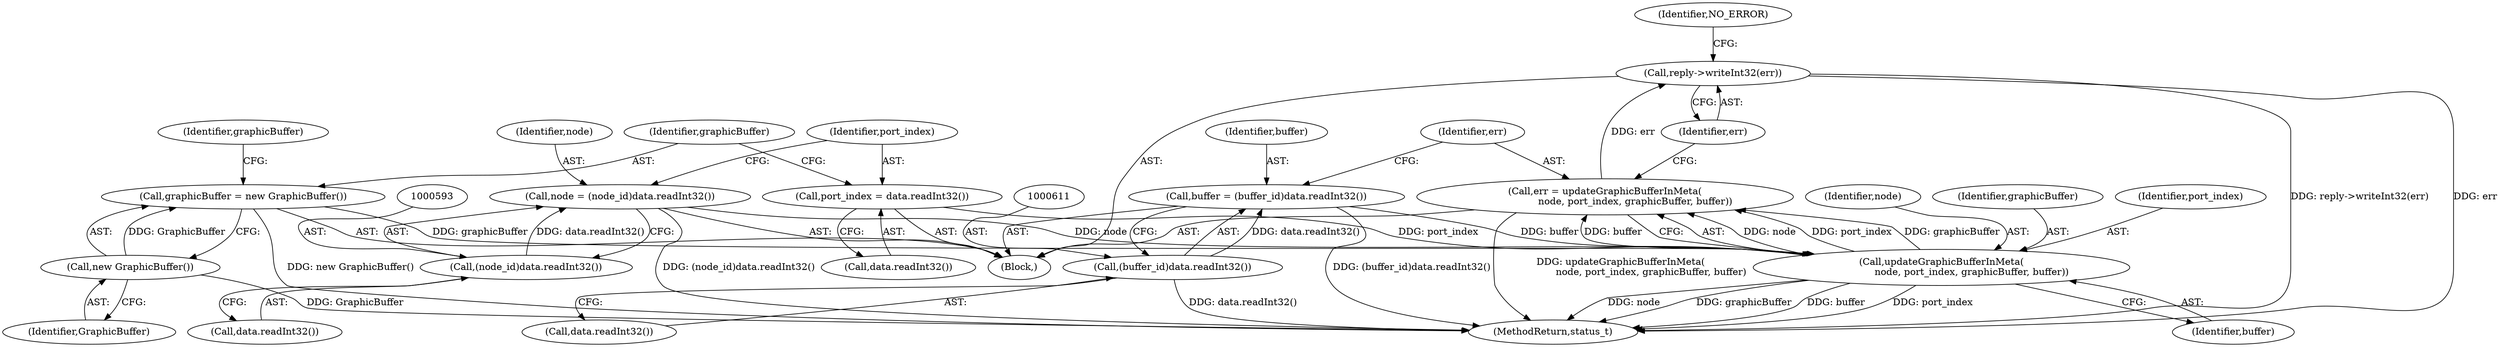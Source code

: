 digraph "0_Android_8d87321b704cb3f88e8cae668937d001fd63d5e3@API" {
"1000621" [label="(Call,reply->writeInt32(err))"];
"1000614" [label="(Call,err = updateGraphicBufferInMeta(\n                    node, port_index, graphicBuffer, buffer))"];
"1000616" [label="(Call,updateGraphicBufferInMeta(\n                    node, port_index, graphicBuffer, buffer))"];
"1000590" [label="(Call,node = (node_id)data.readInt32())"];
"1000592" [label="(Call,(node_id)data.readInt32())"];
"1000596" [label="(Call,port_index = data.readInt32())"];
"1000600" [label="(Call,graphicBuffer = new GraphicBuffer())"];
"1000602" [label="(Call,new GraphicBuffer())"];
"1000608" [label="(Call,buffer = (buffer_id)data.readInt32())"];
"1000610" [label="(Call,(buffer_id)data.readInt32())"];
"1000621" [label="(Call,reply->writeInt32(err))"];
"1001207" [label="(MethodReturn,status_t)"];
"1000615" [label="(Identifier,err)"];
"1000584" [label="(Block,)"];
"1000600" [label="(Call,graphicBuffer = new GraphicBuffer())"];
"1000598" [label="(Call,data.readInt32())"];
"1000602" [label="(Call,new GraphicBuffer())"];
"1000617" [label="(Identifier,node)"];
"1000594" [label="(Call,data.readInt32())"];
"1000591" [label="(Identifier,node)"];
"1000601" [label="(Identifier,graphicBuffer)"];
"1000619" [label="(Identifier,graphicBuffer)"];
"1000597" [label="(Identifier,port_index)"];
"1000612" [label="(Call,data.readInt32())"];
"1000608" [label="(Call,buffer = (buffer_id)data.readInt32())"];
"1000603" [label="(Identifier,GraphicBuffer)"];
"1000622" [label="(Identifier,err)"];
"1000590" [label="(Call,node = (node_id)data.readInt32())"];
"1000606" [label="(Identifier,graphicBuffer)"];
"1000624" [label="(Identifier,NO_ERROR)"];
"1000596" [label="(Call,port_index = data.readInt32())"];
"1000616" [label="(Call,updateGraphicBufferInMeta(\n                    node, port_index, graphicBuffer, buffer))"];
"1000592" [label="(Call,(node_id)data.readInt32())"];
"1000618" [label="(Identifier,port_index)"];
"1000610" [label="(Call,(buffer_id)data.readInt32())"];
"1000609" [label="(Identifier,buffer)"];
"1000614" [label="(Call,err = updateGraphicBufferInMeta(\n                    node, port_index, graphicBuffer, buffer))"];
"1000620" [label="(Identifier,buffer)"];
"1000621" -> "1000584"  [label="AST: "];
"1000621" -> "1000622"  [label="CFG: "];
"1000622" -> "1000621"  [label="AST: "];
"1000624" -> "1000621"  [label="CFG: "];
"1000621" -> "1001207"  [label="DDG: err"];
"1000621" -> "1001207"  [label="DDG: reply->writeInt32(err)"];
"1000614" -> "1000621"  [label="DDG: err"];
"1000614" -> "1000584"  [label="AST: "];
"1000614" -> "1000616"  [label="CFG: "];
"1000615" -> "1000614"  [label="AST: "];
"1000616" -> "1000614"  [label="AST: "];
"1000622" -> "1000614"  [label="CFG: "];
"1000614" -> "1001207"  [label="DDG: updateGraphicBufferInMeta(\n                    node, port_index, graphicBuffer, buffer)"];
"1000616" -> "1000614"  [label="DDG: node"];
"1000616" -> "1000614"  [label="DDG: port_index"];
"1000616" -> "1000614"  [label="DDG: graphicBuffer"];
"1000616" -> "1000614"  [label="DDG: buffer"];
"1000616" -> "1000620"  [label="CFG: "];
"1000617" -> "1000616"  [label="AST: "];
"1000618" -> "1000616"  [label="AST: "];
"1000619" -> "1000616"  [label="AST: "];
"1000620" -> "1000616"  [label="AST: "];
"1000616" -> "1001207"  [label="DDG: port_index"];
"1000616" -> "1001207"  [label="DDG: node"];
"1000616" -> "1001207"  [label="DDG: graphicBuffer"];
"1000616" -> "1001207"  [label="DDG: buffer"];
"1000590" -> "1000616"  [label="DDG: node"];
"1000596" -> "1000616"  [label="DDG: port_index"];
"1000600" -> "1000616"  [label="DDG: graphicBuffer"];
"1000608" -> "1000616"  [label="DDG: buffer"];
"1000590" -> "1000584"  [label="AST: "];
"1000590" -> "1000592"  [label="CFG: "];
"1000591" -> "1000590"  [label="AST: "];
"1000592" -> "1000590"  [label="AST: "];
"1000597" -> "1000590"  [label="CFG: "];
"1000590" -> "1001207"  [label="DDG: (node_id)data.readInt32()"];
"1000592" -> "1000590"  [label="DDG: data.readInt32()"];
"1000592" -> "1000594"  [label="CFG: "];
"1000593" -> "1000592"  [label="AST: "];
"1000594" -> "1000592"  [label="AST: "];
"1000596" -> "1000584"  [label="AST: "];
"1000596" -> "1000598"  [label="CFG: "];
"1000597" -> "1000596"  [label="AST: "];
"1000598" -> "1000596"  [label="AST: "];
"1000601" -> "1000596"  [label="CFG: "];
"1000600" -> "1000584"  [label="AST: "];
"1000600" -> "1000602"  [label="CFG: "];
"1000601" -> "1000600"  [label="AST: "];
"1000602" -> "1000600"  [label="AST: "];
"1000606" -> "1000600"  [label="CFG: "];
"1000600" -> "1001207"  [label="DDG: new GraphicBuffer()"];
"1000602" -> "1000600"  [label="DDG: GraphicBuffer"];
"1000602" -> "1000603"  [label="CFG: "];
"1000603" -> "1000602"  [label="AST: "];
"1000602" -> "1001207"  [label="DDG: GraphicBuffer"];
"1000608" -> "1000584"  [label="AST: "];
"1000608" -> "1000610"  [label="CFG: "];
"1000609" -> "1000608"  [label="AST: "];
"1000610" -> "1000608"  [label="AST: "];
"1000615" -> "1000608"  [label="CFG: "];
"1000608" -> "1001207"  [label="DDG: (buffer_id)data.readInt32()"];
"1000610" -> "1000608"  [label="DDG: data.readInt32()"];
"1000610" -> "1000612"  [label="CFG: "];
"1000611" -> "1000610"  [label="AST: "];
"1000612" -> "1000610"  [label="AST: "];
"1000610" -> "1001207"  [label="DDG: data.readInt32()"];
}
